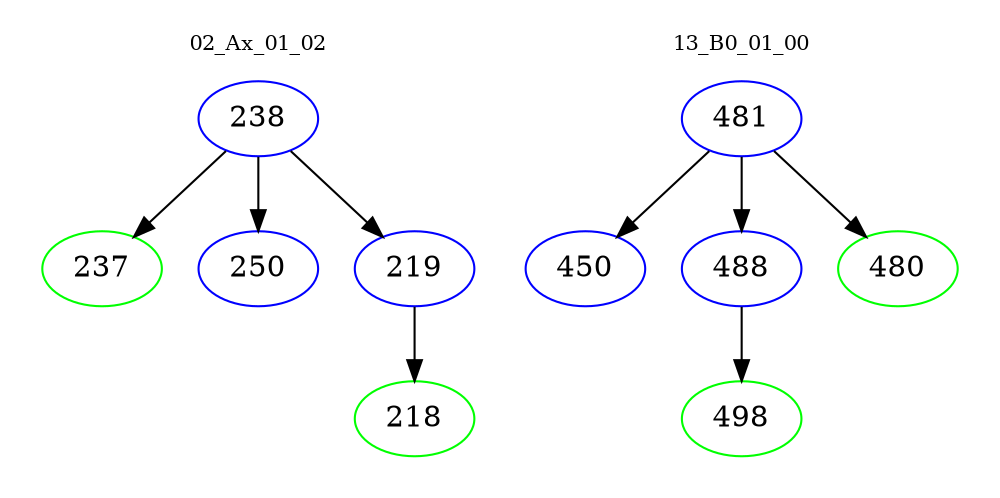 digraph{
subgraph cluster_0 {
color = white
label = "02_Ax_01_02";
fontsize=10;
T0_238 [label="238", color="blue"]
T0_238 -> T0_237 [color="black"]
T0_237 [label="237", color="green"]
T0_238 -> T0_250 [color="black"]
T0_250 [label="250", color="blue"]
T0_238 -> T0_219 [color="black"]
T0_219 [label="219", color="blue"]
T0_219 -> T0_218 [color="black"]
T0_218 [label="218", color="green"]
}
subgraph cluster_1 {
color = white
label = "13_B0_01_00";
fontsize=10;
T1_481 [label="481", color="blue"]
T1_481 -> T1_450 [color="black"]
T1_450 [label="450", color="blue"]
T1_481 -> T1_488 [color="black"]
T1_488 [label="488", color="blue"]
T1_488 -> T1_498 [color="black"]
T1_498 [label="498", color="green"]
T1_481 -> T1_480 [color="black"]
T1_480 [label="480", color="green"]
}
}
